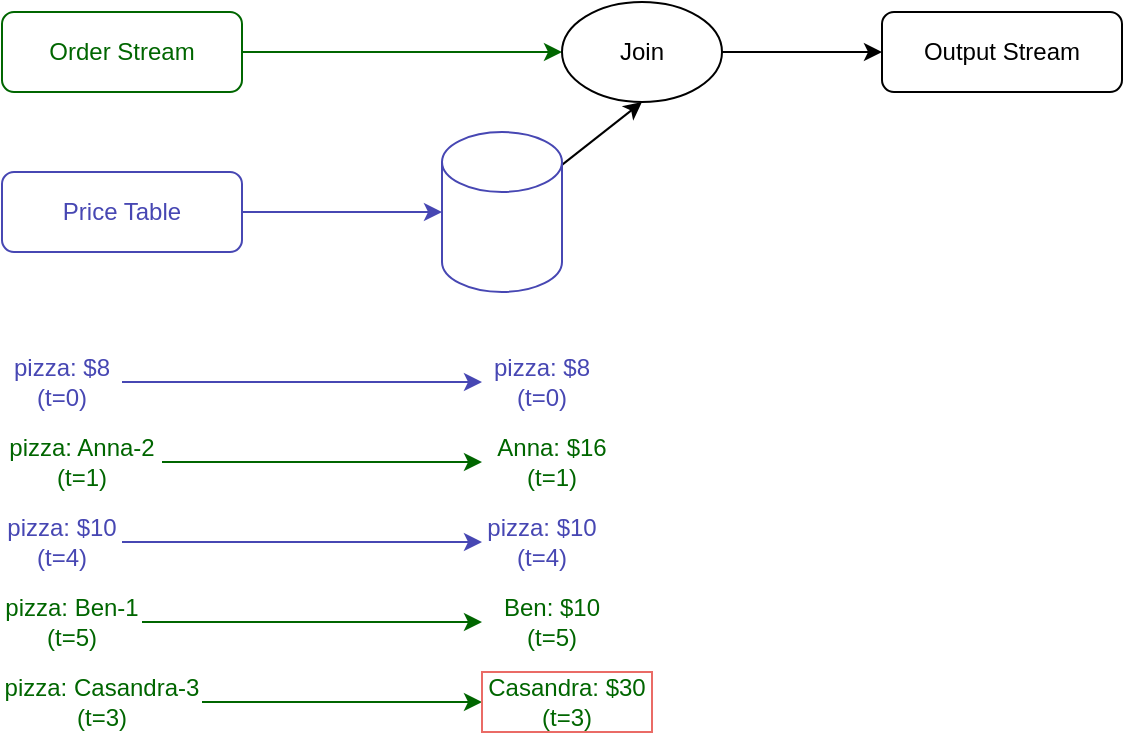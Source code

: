 <mxfile version="24.7.7">
  <diagram name="페이지-1" id="V4AV_RmFJt2NX07-JDYr">
    <mxGraphModel dx="524" dy="997" grid="1" gridSize="10" guides="1" tooltips="1" connect="1" arrows="1" fold="1" page="1" pageScale="1" pageWidth="1169" pageHeight="827" math="0" shadow="0">
      <root>
        <mxCell id="0" />
        <mxCell id="1" parent="0" />
        <mxCell id="9iJV0XE2zEEoffiEE522-6" style="edgeStyle=orthogonalEdgeStyle;rounded=0;orthogonalLoop=1;jettySize=auto;html=1;entryX=0;entryY=0.5;entryDx=0;entryDy=0;strokeColor=#006600;" parent="1" source="9iJV0XE2zEEoffiEE522-1" target="9iJV0XE2zEEoffiEE522-2" edge="1">
          <mxGeometry relative="1" as="geometry" />
        </mxCell>
        <mxCell id="9iJV0XE2zEEoffiEE522-1" value="&lt;div&gt;Order Stream&lt;/div&gt;" style="rounded=1;whiteSpace=wrap;html=1;strokeColor=#006600;fontColor=#006600;" parent="1" vertex="1">
          <mxGeometry x="80" y="160" width="120" height="40" as="geometry" />
        </mxCell>
        <mxCell id="9iJV0XE2zEEoffiEE522-7" style="edgeStyle=orthogonalEdgeStyle;rounded=0;orthogonalLoop=1;jettySize=auto;html=1;entryX=0;entryY=0.5;entryDx=0;entryDy=0;" parent="1" source="9iJV0XE2zEEoffiEE522-2" target="9iJV0XE2zEEoffiEE522-3" edge="1">
          <mxGeometry relative="1" as="geometry" />
        </mxCell>
        <mxCell id="9iJV0XE2zEEoffiEE522-2" value="Join" style="ellipse;whiteSpace=wrap;html=1;" parent="1" vertex="1">
          <mxGeometry x="360" y="155" width="80" height="50" as="geometry" />
        </mxCell>
        <mxCell id="9iJV0XE2zEEoffiEE522-3" value="Output Stream" style="rounded=1;whiteSpace=wrap;html=1;" parent="1" vertex="1">
          <mxGeometry x="520" y="160" width="120" height="40" as="geometry" />
        </mxCell>
        <mxCell id="9iJV0XE2zEEoffiEE522-8" style="edgeStyle=orthogonalEdgeStyle;rounded=0;orthogonalLoop=1;jettySize=auto;html=1;strokeColor=#4747B3;" parent="1" source="9iJV0XE2zEEoffiEE522-4" target="9iJV0XE2zEEoffiEE522-5" edge="1">
          <mxGeometry relative="1" as="geometry" />
        </mxCell>
        <mxCell id="9iJV0XE2zEEoffiEE522-4" value="Price Table" style="rounded=1;whiteSpace=wrap;html=1;strokeColor=#4747B3;fontColor=#4747B3;" parent="1" vertex="1">
          <mxGeometry x="80" y="240" width="120" height="40" as="geometry" />
        </mxCell>
        <mxCell id="9iJV0XE2zEEoffiEE522-9" style="rounded=0;orthogonalLoop=1;jettySize=auto;html=1;entryX=0.5;entryY=1;entryDx=0;entryDy=0;" parent="1" source="9iJV0XE2zEEoffiEE522-5" target="9iJV0XE2zEEoffiEE522-2" edge="1">
          <mxGeometry relative="1" as="geometry">
            <mxPoint x="400" y="210" as="targetPoint" />
          </mxGeometry>
        </mxCell>
        <mxCell id="9iJV0XE2zEEoffiEE522-5" value="" style="shape=cylinder3;whiteSpace=wrap;html=1;boundedLbl=1;backgroundOutline=1;size=15;strokeColor=#4747B3;" parent="1" vertex="1">
          <mxGeometry x="300" y="220" width="60" height="80" as="geometry" />
        </mxCell>
        <mxCell id="9iJV0XE2zEEoffiEE522-12" style="edgeStyle=orthogonalEdgeStyle;rounded=0;orthogonalLoop=1;jettySize=auto;html=1;entryX=0;entryY=0.5;entryDx=0;entryDy=0;fontColor=#4747B3;strokeColor=#4747B3;" parent="1" source="9iJV0XE2zEEoffiEE522-10" target="9iJV0XE2zEEoffiEE522-11" edge="1">
          <mxGeometry relative="1" as="geometry" />
        </mxCell>
        <mxCell id="9iJV0XE2zEEoffiEE522-10" value="pizza: $8&lt;div&gt;(t=0)&lt;/div&gt;" style="text;html=1;align=center;verticalAlign=middle;whiteSpace=wrap;rounded=0;fontColor=#4747B3;" parent="1" vertex="1">
          <mxGeometry x="80" y="330" width="60" height="30" as="geometry" />
        </mxCell>
        <mxCell id="9iJV0XE2zEEoffiEE522-11" value="pizza: $8&lt;div&gt;(t=0)&lt;/div&gt;" style="text;html=1;align=center;verticalAlign=middle;whiteSpace=wrap;rounded=0;fontColor=#4747B3;" parent="1" vertex="1">
          <mxGeometry x="320" y="330" width="60" height="30" as="geometry" />
        </mxCell>
        <mxCell id="9iJV0XE2zEEoffiEE522-15" style="edgeStyle=orthogonalEdgeStyle;rounded=0;orthogonalLoop=1;jettySize=auto;html=1;entryX=0;entryY=0.5;entryDx=0;entryDy=0;fontColor=#006600;strokeColor=#006600;" parent="1" source="9iJV0XE2zEEoffiEE522-13" target="9iJV0XE2zEEoffiEE522-14" edge="1">
          <mxGeometry relative="1" as="geometry" />
        </mxCell>
        <mxCell id="9iJV0XE2zEEoffiEE522-13" value="pizza: Anna-2&lt;div&gt;(t=1)&lt;/div&gt;" style="text;html=1;align=center;verticalAlign=middle;whiteSpace=wrap;rounded=0;fontColor=#006600;" parent="1" vertex="1">
          <mxGeometry x="80" y="370" width="80" height="30" as="geometry" />
        </mxCell>
        <mxCell id="9iJV0XE2zEEoffiEE522-14" value="Anna: $16&lt;div&gt;(t=1)&lt;/div&gt;" style="text;html=1;align=center;verticalAlign=middle;whiteSpace=wrap;rounded=0;fontColor=#006600;" parent="1" vertex="1">
          <mxGeometry x="320" y="370" width="70" height="30" as="geometry" />
        </mxCell>
        <mxCell id="9iJV0XE2zEEoffiEE522-16" style="edgeStyle=orthogonalEdgeStyle;rounded=0;orthogonalLoop=1;jettySize=auto;html=1;entryX=0;entryY=0.5;entryDx=0;entryDy=0;fontColor=#4747B3;strokeColor=#4747B3;" parent="1" source="9iJV0XE2zEEoffiEE522-17" target="9iJV0XE2zEEoffiEE522-18" edge="1">
          <mxGeometry relative="1" as="geometry" />
        </mxCell>
        <mxCell id="9iJV0XE2zEEoffiEE522-17" value="pizza: $10&lt;div&gt;(t=4)&lt;/div&gt;" style="text;html=1;align=center;verticalAlign=middle;whiteSpace=wrap;rounded=0;fontColor=#4747B3;" parent="1" vertex="1">
          <mxGeometry x="80" y="410" width="60" height="30" as="geometry" />
        </mxCell>
        <mxCell id="9iJV0XE2zEEoffiEE522-18" value="pizza: $10&lt;div&gt;(t=4)&lt;/div&gt;" style="text;html=1;align=center;verticalAlign=middle;whiteSpace=wrap;rounded=0;fontColor=#4747B3;" parent="1" vertex="1">
          <mxGeometry x="320" y="410" width="60" height="30" as="geometry" />
        </mxCell>
        <mxCell id="9iJV0XE2zEEoffiEE522-19" style="edgeStyle=orthogonalEdgeStyle;rounded=0;orthogonalLoop=1;jettySize=auto;html=1;entryX=0;entryY=0.5;entryDx=0;entryDy=0;fontColor=#006600;strokeColor=#006600;" parent="1" source="9iJV0XE2zEEoffiEE522-20" target="9iJV0XE2zEEoffiEE522-21" edge="1">
          <mxGeometry relative="1" as="geometry" />
        </mxCell>
        <mxCell id="9iJV0XE2zEEoffiEE522-20" value="pizza: Ben-1&lt;div&gt;(t=5)&lt;/div&gt;" style="text;html=1;align=center;verticalAlign=middle;whiteSpace=wrap;rounded=0;fontColor=#006600;" parent="1" vertex="1">
          <mxGeometry x="80" y="450" width="70" height="30" as="geometry" />
        </mxCell>
        <mxCell id="9iJV0XE2zEEoffiEE522-21" value="Ben: $10&lt;div&gt;(t=5)&lt;/div&gt;" style="text;html=1;align=center;verticalAlign=middle;whiteSpace=wrap;rounded=0;fontColor=#006600;" parent="1" vertex="1">
          <mxGeometry x="320" y="450" width="70" height="30" as="geometry" />
        </mxCell>
        <mxCell id="9iJV0XE2zEEoffiEE522-22" style="edgeStyle=orthogonalEdgeStyle;rounded=0;orthogonalLoop=1;jettySize=auto;html=1;entryX=0;entryY=0.5;entryDx=0;entryDy=0;fontColor=#006600;strokeColor=#006600;" parent="1" source="9iJV0XE2zEEoffiEE522-23" target="9iJV0XE2zEEoffiEE522-24" edge="1">
          <mxGeometry relative="1" as="geometry" />
        </mxCell>
        <mxCell id="9iJV0XE2zEEoffiEE522-23" value="pizza: Casandra-3&lt;div&gt;(t=3)&lt;/div&gt;" style="text;html=1;align=center;verticalAlign=middle;whiteSpace=wrap;rounded=0;fontColor=#006600;" parent="1" vertex="1">
          <mxGeometry x="80" y="490" width="100" height="30" as="geometry" />
        </mxCell>
        <mxCell id="9iJV0XE2zEEoffiEE522-24" value="Casandra: $30&lt;div&gt;(t=3)&lt;/div&gt;" style="text;html=1;align=center;verticalAlign=middle;whiteSpace=wrap;rounded=0;fontColor=#006600;strokeColor=#EA6B66;" parent="1" vertex="1">
          <mxGeometry x="320" y="490" width="85" height="30" as="geometry" />
        </mxCell>
      </root>
    </mxGraphModel>
  </diagram>
</mxfile>
